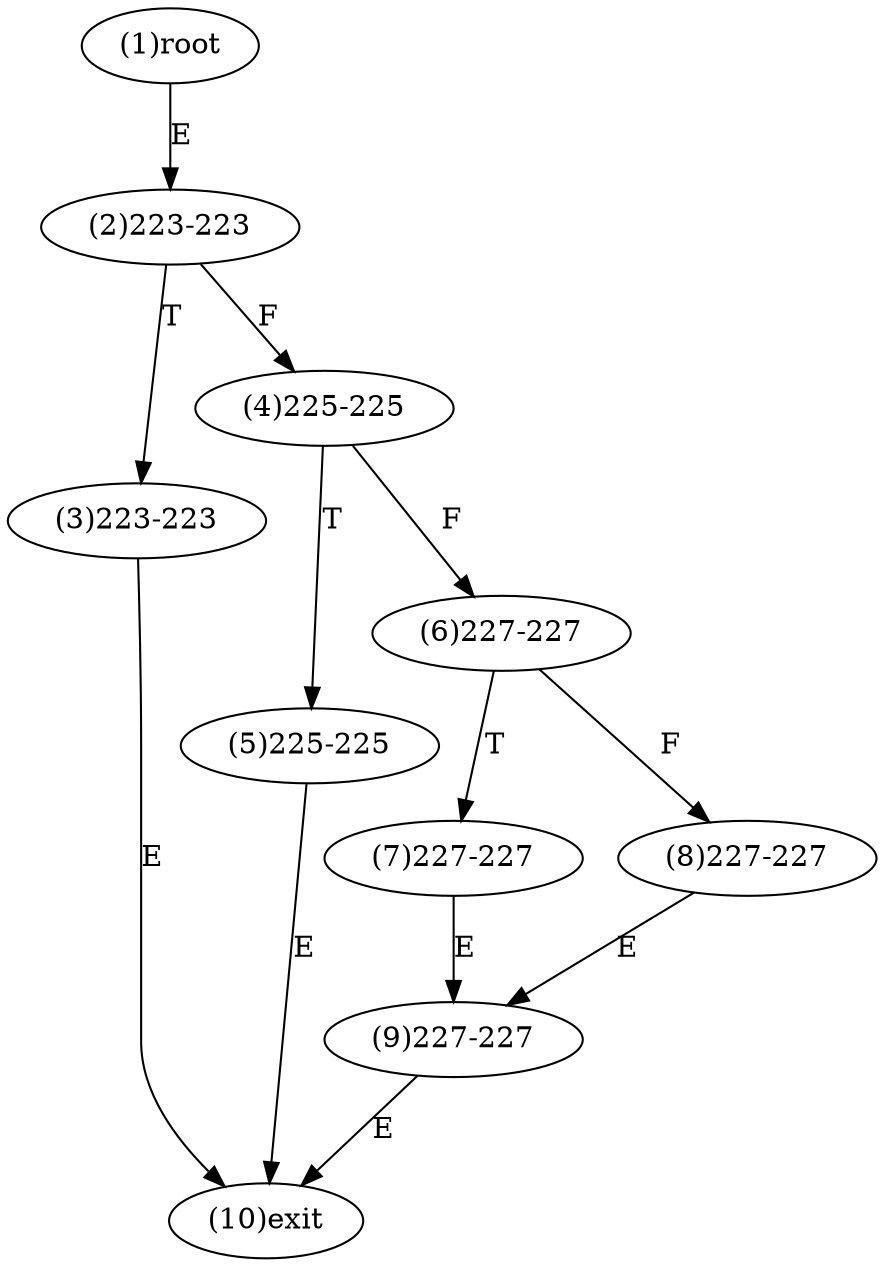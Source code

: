 digraph "" { 
1[ label="(1)root"];
2[ label="(2)223-223"];
3[ label="(3)223-223"];
4[ label="(4)225-225"];
5[ label="(5)225-225"];
6[ label="(6)227-227"];
7[ label="(7)227-227"];
8[ label="(8)227-227"];
9[ label="(9)227-227"];
10[ label="(10)exit"];
1->2[ label="E"];
2->4[ label="F"];
2->3[ label="T"];
3->10[ label="E"];
4->6[ label="F"];
4->5[ label="T"];
5->10[ label="E"];
6->8[ label="F"];
6->7[ label="T"];
7->9[ label="E"];
8->9[ label="E"];
9->10[ label="E"];
}